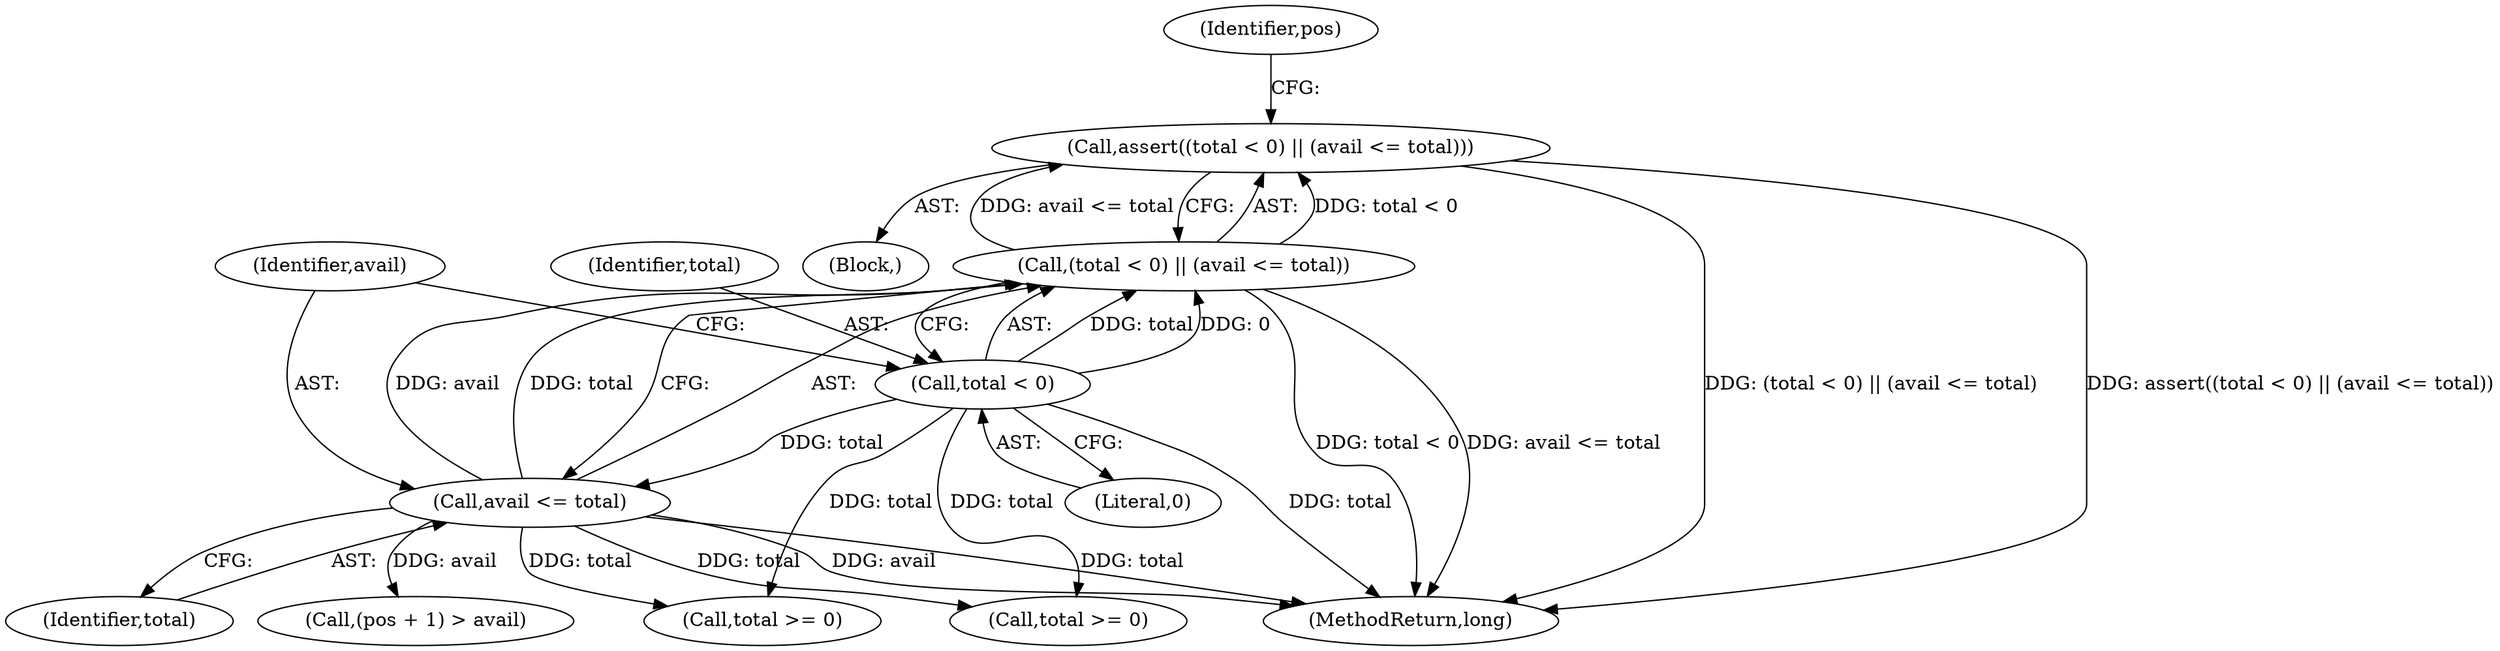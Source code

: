 digraph "1_Android_04839626ed859623901ebd3a5fd483982186b59d_171@API" {
"1000185" [label="(Call,assert((total < 0) || (avail <= total)))"];
"1000186" [label="(Call,(total < 0) || (avail <= total))"];
"1000187" [label="(Call,total < 0)"];
"1000190" [label="(Call,avail <= total)"];
"1000191" [label="(Identifier,avail)"];
"1000557" [label="(Call,total >= 0)"];
"1000188" [label="(Identifier,total)"];
"1000122" [label="(Block,)"];
"1000599" [label="(MethodReturn,long)"];
"1000187" [label="(Call,total < 0)"];
"1000189" [label="(Literal,0)"];
"1000192" [label="(Identifier,total)"];
"1000185" [label="(Call,assert((total < 0) || (avail <= total)))"];
"1000209" [label="(Call,total >= 0)"];
"1000194" [label="(Identifier,pos)"];
"1000190" [label="(Call,avail <= total)"];
"1000227" [label="(Call,(pos + 1) > avail)"];
"1000186" [label="(Call,(total < 0) || (avail <= total))"];
"1000185" -> "1000122"  [label="AST: "];
"1000185" -> "1000186"  [label="CFG: "];
"1000186" -> "1000185"  [label="AST: "];
"1000194" -> "1000185"  [label="CFG: "];
"1000185" -> "1000599"  [label="DDG: (total < 0) || (avail <= total)"];
"1000185" -> "1000599"  [label="DDG: assert((total < 0) || (avail <= total))"];
"1000186" -> "1000185"  [label="DDG: total < 0"];
"1000186" -> "1000185"  [label="DDG: avail <= total"];
"1000186" -> "1000187"  [label="CFG: "];
"1000186" -> "1000190"  [label="CFG: "];
"1000187" -> "1000186"  [label="AST: "];
"1000190" -> "1000186"  [label="AST: "];
"1000186" -> "1000599"  [label="DDG: total < 0"];
"1000186" -> "1000599"  [label="DDG: avail <= total"];
"1000187" -> "1000186"  [label="DDG: total"];
"1000187" -> "1000186"  [label="DDG: 0"];
"1000190" -> "1000186"  [label="DDG: avail"];
"1000190" -> "1000186"  [label="DDG: total"];
"1000187" -> "1000189"  [label="CFG: "];
"1000188" -> "1000187"  [label="AST: "];
"1000189" -> "1000187"  [label="AST: "];
"1000191" -> "1000187"  [label="CFG: "];
"1000187" -> "1000599"  [label="DDG: total"];
"1000187" -> "1000190"  [label="DDG: total"];
"1000187" -> "1000209"  [label="DDG: total"];
"1000187" -> "1000557"  [label="DDG: total"];
"1000190" -> "1000192"  [label="CFG: "];
"1000191" -> "1000190"  [label="AST: "];
"1000192" -> "1000190"  [label="AST: "];
"1000190" -> "1000599"  [label="DDG: avail"];
"1000190" -> "1000599"  [label="DDG: total"];
"1000190" -> "1000209"  [label="DDG: total"];
"1000190" -> "1000227"  [label="DDG: avail"];
"1000190" -> "1000557"  [label="DDG: total"];
}
